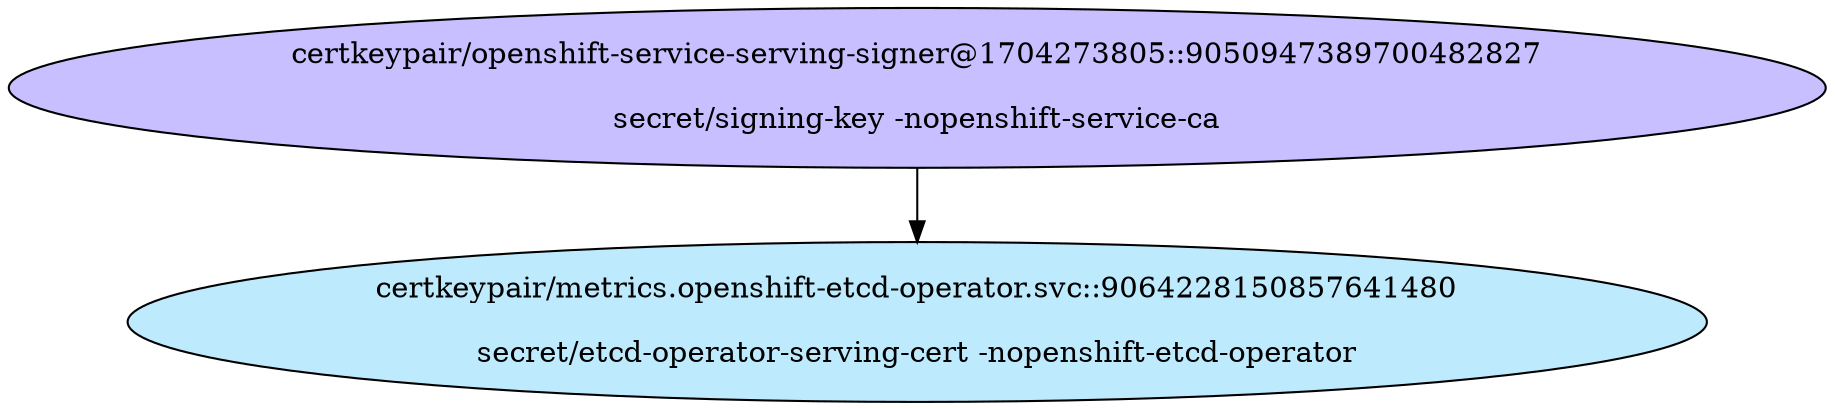 digraph "Local Certificate" {
  // Node definitions.
  1 [
    label="certkeypair/openshift-service-serving-signer@1704273805::9050947389700482827\n\nsecret/signing-key -nopenshift-service-ca\n"
    style=filled
    fillcolor="#c7bfff"
  ];
  51 [
    label="certkeypair/metrics.openshift-etcd-operator.svc::9064228150857641480\n\nsecret/etcd-operator-serving-cert -nopenshift-etcd-operator\n"
    style=filled
    fillcolor="#bdebfd"
  ];

  // Edge definitions.
  1 -> 51;
}